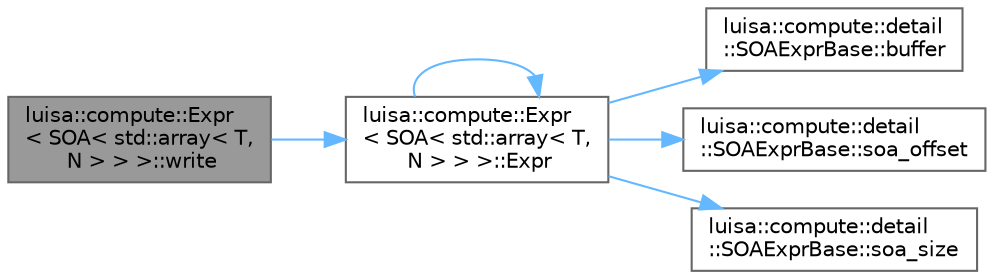 digraph "luisa::compute::Expr&lt; SOA&lt; std::array&lt; T, N &gt; &gt; &gt;::write"
{
 // LATEX_PDF_SIZE
  bgcolor="transparent";
  edge [fontname=Helvetica,fontsize=10,labelfontname=Helvetica,labelfontsize=10];
  node [fontname=Helvetica,fontsize=10,shape=box,height=0.2,width=0.4];
  rankdir="LR";
  Node1 [id="Node000001",label="luisa::compute::Expr\l\< SOA\< std::array\< T,\l N \> \> \>::write",height=0.2,width=0.4,color="gray40", fillcolor="grey60", style="filled", fontcolor="black",tooltip=" "];
  Node1 -> Node2 [id="edge1_Node000001_Node000002",color="steelblue1",style="solid",tooltip=" "];
  Node2 [id="Node000002",label="luisa::compute::Expr\l\< SOA\< std::array\< T,\l N \> \> \>::Expr",height=0.2,width=0.4,color="grey40", fillcolor="white", style="filled",URL="$structluisa_1_1compute_1_1_expr_3_01_s_o_a_3_01std_1_1array_3_01_t_00_01_n_01_4_01_4_01_4.html#a3f33087b753f424b51e2b92a7cbe88e8",tooltip=" "];
  Node2 -> Node3 [id="edge2_Node000002_Node000003",color="steelblue1",style="solid",tooltip=" "];
  Node3 [id="Node000003",label="luisa::compute::detail\l::SOAExprBase::buffer",height=0.2,width=0.4,color="grey40", fillcolor="white", style="filled",URL="$structluisa_1_1compute_1_1detail_1_1_s_o_a_expr_base.html#aedee84a3a9578baf6c42c1c5b05d3917",tooltip=" "];
  Node2 -> Node2 [id="edge3_Node000002_Node000002",color="steelblue1",style="solid",tooltip=" "];
  Node2 -> Node4 [id="edge4_Node000002_Node000004",color="steelblue1",style="solid",tooltip=" "];
  Node4 [id="Node000004",label="luisa::compute::detail\l::SOAExprBase::soa_offset",height=0.2,width=0.4,color="grey40", fillcolor="white", style="filled",URL="$structluisa_1_1compute_1_1detail_1_1_s_o_a_expr_base.html#a45962d724bb49b50d08768d007db4c9c",tooltip=" "];
  Node2 -> Node5 [id="edge5_Node000002_Node000005",color="steelblue1",style="solid",tooltip=" "];
  Node5 [id="Node000005",label="luisa::compute::detail\l::SOAExprBase::soa_size",height=0.2,width=0.4,color="grey40", fillcolor="white", style="filled",URL="$structluisa_1_1compute_1_1detail_1_1_s_o_a_expr_base.html#a26242c504d419fc41ddba1436b3b071e",tooltip=" "];
}
